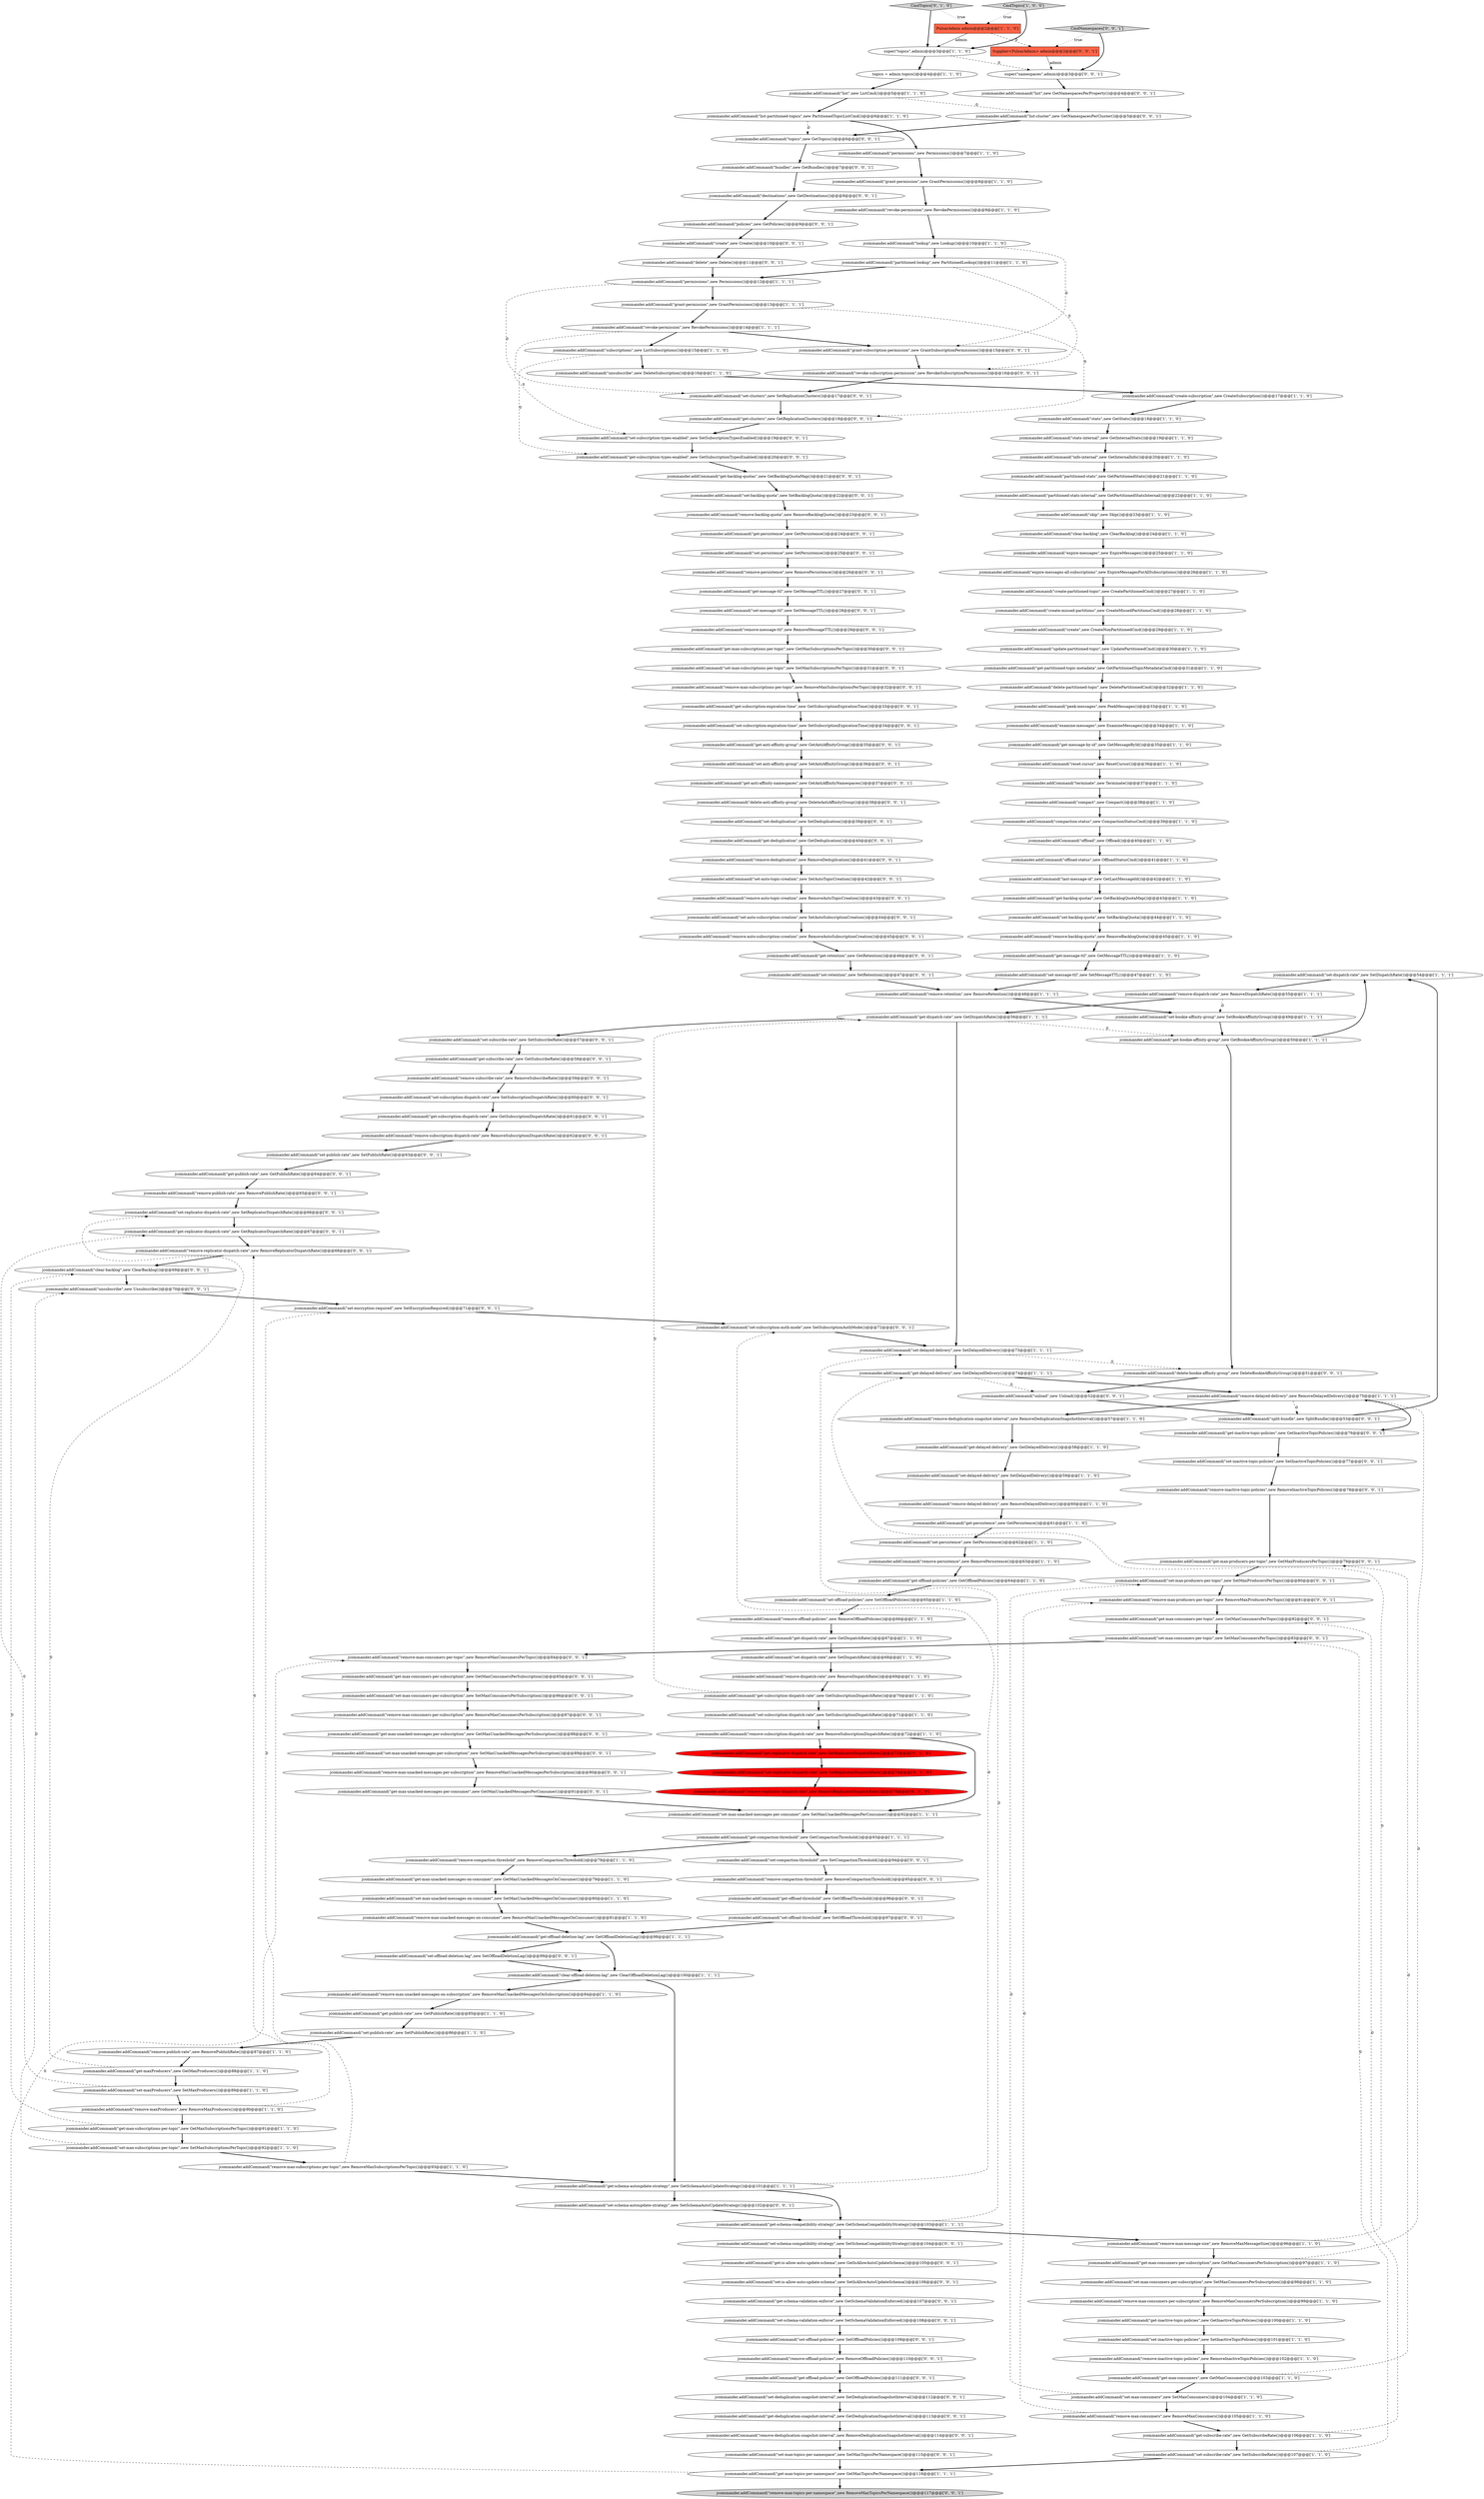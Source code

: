 digraph {
85 [style = filled, label = "jcommander.addCommand(\"set-dispatch-rate\",new SetDispatchRate())@@@54@@@['1', '1', '1']", fillcolor = white, shape = ellipse image = "AAA0AAABBB1BBB"];
38 [style = filled, label = "jcommander.addCommand(\"get-max-topics-per-namespace\",new GetMaxTopicsPerNamespace())@@@116@@@['1', '1', '1']", fillcolor = white, shape = ellipse image = "AAA0AAABBB1BBB"];
73 [style = filled, label = "jcommander.addCommand(\"set-max-unacked-messages-per-consumer\",new SetMaxUnackedMessagesPerConsumer())@@@92@@@['1', '1', '1']", fillcolor = white, shape = ellipse image = "AAA0AAABBB1BBB"];
120 [style = filled, label = "jcommander.addCommand(\"remove-max-producers-per-topic\",new RemoveMaxProducersPerTopic())@@@81@@@['0', '0', '1']", fillcolor = white, shape = ellipse image = "AAA0AAABBB3BBB"];
81 [style = filled, label = "jcommander.addCommand(\"expire-messages\",new ExpireMessages())@@@25@@@['1', '1', '0']", fillcolor = white, shape = ellipse image = "AAA0AAABBB1BBB"];
123 [style = filled, label = "jcommander.addCommand(\"remove-compaction-threshold\",new RemoveCompactionThreshold())@@@95@@@['0', '0', '1']", fillcolor = white, shape = ellipse image = "AAA0AAABBB3BBB"];
104 [style = filled, label = "jcommander.addCommand(\"remove-backlog-quota\",new RemoveBacklogQuota())@@@45@@@['1', '1', '0']", fillcolor = white, shape = ellipse image = "AAA0AAABBB1BBB"];
166 [style = filled, label = "jcommander.addCommand(\"remove-max-consumers-per-subscription\",new RemoveMaxConsumersPerSubscription())@@@87@@@['0', '0', '1']", fillcolor = white, shape = ellipse image = "AAA0AAABBB3BBB"];
75 [style = filled, label = "jcommander.addCommand(\"stats\",new GetStats())@@@18@@@['1', '1', '0']", fillcolor = white, shape = ellipse image = "AAA0AAABBB1BBB"];
149 [style = filled, label = "jcommander.addCommand(\"set-max-consumers-per-topic\",new SetMaxConsumersPerTopic())@@@83@@@['0', '0', '1']", fillcolor = white, shape = ellipse image = "AAA0AAABBB3BBB"];
195 [style = filled, label = "jcommander.addCommand(\"get-max-consumers-per-subscription\",new GetMaxConsumersPerSubscription())@@@85@@@['0', '0', '1']", fillcolor = white, shape = ellipse image = "AAA0AAABBB3BBB"];
41 [style = filled, label = "jcommander.addCommand(\"get-bookie-affinity-group\",new GetBookieAffinityGroup())@@@50@@@['1', '1', '1']", fillcolor = white, shape = ellipse image = "AAA0AAABBB1BBB"];
39 [style = filled, label = "jcommander.addCommand(\"partitioned-lookup\",new PartitionedLookup())@@@11@@@['1', '1', '0']", fillcolor = white, shape = ellipse image = "AAA0AAABBB1BBB"];
199 [style = filled, label = "jcommander.addCommand(\"split-bundle\",new SplitBundle())@@@53@@@['0', '0', '1']", fillcolor = white, shape = ellipse image = "AAA0AAABBB3BBB"];
192 [style = filled, label = "jcommander.addCommand(\"set-is-allow-auto-update-schema\",new SetIsAllowAutoUpdateSchema())@@@106@@@['0', '0', '1']", fillcolor = white, shape = ellipse image = "AAA0AAABBB3BBB"];
76 [style = filled, label = "jcommander.addCommand(\"clear-backlog\",new ClearBacklog())@@@24@@@['1', '1', '0']", fillcolor = white, shape = ellipse image = "AAA0AAABBB1BBB"];
113 [style = filled, label = "jcommander.addCommand(\"list\",new GetNamespacesPerProperty())@@@4@@@['0', '0', '1']", fillcolor = white, shape = ellipse image = "AAA0AAABBB3BBB"];
56 [style = filled, label = "jcommander.addCommand(\"remove-max-unacked-messages-on-subscription\",new RemoveMaxUnackedMessagesOnSubscription())@@@84@@@['1', '1', '0']", fillcolor = white, shape = ellipse image = "AAA0AAABBB1BBB"];
37 [style = filled, label = "jcommander.addCommand(\"set-offload-policies\",new SetOffloadPolicies())@@@65@@@['1', '1', '0']", fillcolor = white, shape = ellipse image = "AAA0AAABBB1BBB"];
141 [style = filled, label = "jcommander.addCommand(\"set-schema-compatibility-strategy\",new SetSchemaCompatibilityStrategy())@@@104@@@['0', '0', '1']", fillcolor = white, shape = ellipse image = "AAA0AAABBB3BBB"];
188 [style = filled, label = "jcommander.addCommand(\"unload\",new Unload())@@@52@@@['0', '0', '1']", fillcolor = white, shape = ellipse image = "AAA0AAABBB3BBB"];
148 [style = filled, label = "jcommander.addCommand(\"delete\",new Delete())@@@11@@@['0', '0', '1']", fillcolor = white, shape = ellipse image = "AAA0AAABBB3BBB"];
133 [style = filled, label = "jcommander.addCommand(\"list-cluster\",new GetNamespacesPerCluster())@@@5@@@['0', '0', '1']", fillcolor = white, shape = ellipse image = "AAA0AAABBB3BBB"];
147 [style = filled, label = "jcommander.addCommand(\"set-schema-validation-enforce\",new SetSchemaValidationEnforced())@@@108@@@['0', '0', '1']", fillcolor = white, shape = ellipse image = "AAA0AAABBB3BBB"];
152 [style = filled, label = "jcommander.addCommand(\"get-anti-affinity-group\",new GetAntiAffinityGroup())@@@35@@@['0', '0', '1']", fillcolor = white, shape = ellipse image = "AAA0AAABBB3BBB"];
203 [style = filled, label = "jcommander.addCommand(\"get-max-unacked-messages-per-consumer\",new GetMaxUnackedMessagesPerConsumer())@@@91@@@['0', '0', '1']", fillcolor = white, shape = ellipse image = "AAA0AAABBB3BBB"];
6 [style = filled, label = "jcommander.addCommand(\"remove-max-unacked-messages-on-consumer\",new RemoveMaxUnackedMessagesOnConsumer())@@@81@@@['1', '1', '0']", fillcolor = white, shape = ellipse image = "AAA0AAABBB1BBB"];
151 [style = filled, label = "jcommander.addCommand(\"get-inactive-topic-policies\",new GetInactiveTopicPolicies())@@@76@@@['0', '0', '1']", fillcolor = white, shape = ellipse image = "AAA0AAABBB3BBB"];
58 [style = filled, label = "jcommander.addCommand(\"get-dispatch-rate\",new GetDispatchRate())@@@56@@@['1', '1', '1']", fillcolor = white, shape = ellipse image = "AAA0AAABBB1BBB"];
96 [style = filled, label = "jcommander.addCommand(\"get-publish-rate\",new GetPublishRate())@@@85@@@['1', '1', '0']", fillcolor = white, shape = ellipse image = "AAA0AAABBB1BBB"];
61 [style = filled, label = "jcommander.addCommand(\"get-max-unacked-messages-on-consumer\",new GetMaxUnackedMessagesOnConsumer())@@@79@@@['1', '1', '0']", fillcolor = white, shape = ellipse image = "AAA0AAABBB1BBB"];
62 [style = filled, label = "jcommander.addCommand(\"stats-internal\",new GetInternalStats())@@@19@@@['1', '1', '0']", fillcolor = white, shape = ellipse image = "AAA0AAABBB1BBB"];
121 [style = filled, label = "jcommander.addCommand(\"remove-message-ttl\",new RemoveMessageTTL())@@@29@@@['0', '0', '1']", fillcolor = white, shape = ellipse image = "AAA0AAABBB3BBB"];
132 [style = filled, label = "jcommander.addCommand(\"set-auto-topic-creation\",new SetAutoTopicCreation())@@@42@@@['0', '0', '1']", fillcolor = white, shape = ellipse image = "AAA0AAABBB3BBB"];
169 [style = filled, label = "jcommander.addCommand(\"delete-bookie-affinity-group\",new DeleteBookieAffinityGroup())@@@51@@@['0', '0', '1']", fillcolor = white, shape = ellipse image = "AAA0AAABBB3BBB"];
90 [style = filled, label = "jcommander.addCommand(\"lookup\",new Lookup())@@@10@@@['1', '1', '0']", fillcolor = white, shape = ellipse image = "AAA0AAABBB1BBB"];
186 [style = filled, label = "jcommander.addCommand(\"remove-inactive-topic-policies\",new RemoveInactiveTopicPolicies())@@@78@@@['0', '0', '1']", fillcolor = white, shape = ellipse image = "AAA0AAABBB3BBB"];
87 [style = filled, label = "jcommander.addCommand(\"remove-maxProducers\",new RemoveMaxProducers())@@@90@@@['1', '1', '0']", fillcolor = white, shape = ellipse image = "AAA0AAABBB1BBB"];
72 [style = filled, label = "jcommander.addCommand(\"unsubscribe\",new DeleteSubscription())@@@16@@@['1', '1', '0']", fillcolor = white, shape = ellipse image = "AAA0AAABBB1BBB"];
3 [style = filled, label = "jcommander.addCommand(\"get-backlog-quotas\",new GetBacklogQuotaMap())@@@43@@@['1', '1', '0']", fillcolor = white, shape = ellipse image = "AAA0AAABBB1BBB"];
57 [style = filled, label = "jcommander.addCommand(\"get-max-consumers\",new GetMaxConsumers())@@@103@@@['1', '1', '0']", fillcolor = white, shape = ellipse image = "AAA0AAABBB1BBB"];
129 [style = filled, label = "jcommander.addCommand(\"set-replicator-dispatch-rate\",new SetReplicatorDispatchRate())@@@66@@@['0', '0', '1']", fillcolor = white, shape = ellipse image = "AAA0AAABBB3BBB"];
2 [style = filled, label = "jcommander.addCommand(\"clear-offload-deletion-lag\",new ClearOffloadDeletionLag())@@@100@@@['1', '1', '1']", fillcolor = white, shape = ellipse image = "AAA0AAABBB1BBB"];
82 [style = filled, label = "jcommander.addCommand(\"permissions\",new Permissions())@@@12@@@['1', '1', '1']", fillcolor = white, shape = ellipse image = "AAA0AAABBB1BBB"];
167 [style = filled, label = "jcommander.addCommand(\"remove-offload-policies\",new RemoveOffloadPolicies())@@@110@@@['0', '0', '1']", fillcolor = white, shape = ellipse image = "AAA0AAABBB3BBB"];
206 [style = filled, label = "CmdNamespaces['0', '0', '1']", fillcolor = lightgray, shape = diamond image = "AAA0AAABBB3BBB"];
10 [style = filled, label = "jcommander.addCommand(\"get-dispatch-rate\",new GetDispatchRate())@@@67@@@['1', '1', '0']", fillcolor = white, shape = ellipse image = "AAA0AAABBB1BBB"];
54 [style = filled, label = "jcommander.addCommand(\"remove-max-message-size\",new RemoveMaxMessageSize())@@@96@@@['1', '1', '0']", fillcolor = white, shape = ellipse image = "AAA0AAABBB1BBB"];
40 [style = filled, label = "jcommander.addCommand(\"delete-partitioned-topic\",new DeletePartitionedCmd())@@@32@@@['1', '1', '0']", fillcolor = white, shape = ellipse image = "AAA0AAABBB1BBB"];
60 [style = filled, label = "jcommander.addCommand(\"get-delayed-delivery\",new GetDelayedDelivery())@@@74@@@['1', '1', '1']", fillcolor = white, shape = ellipse image = "AAA0AAABBB1BBB"];
175 [style = filled, label = "jcommander.addCommand(\"remove-max-subscriptions-per-topic\",new RemoveMaxSubscriptionsPerTopic())@@@32@@@['0', '0', '1']", fillcolor = white, shape = ellipse image = "AAA0AAABBB3BBB"];
114 [style = filled, label = "jcommander.addCommand(\"remove-max-topics-per-namespace\",new RemoveMaxTopicsPerNamespace())@@@117@@@['0', '0', '1']", fillcolor = lightgray, shape = ellipse image = "AAA0AAABBB3BBB"];
103 [style = filled, label = "jcommander.addCommand(\"remove-max-subscriptions-per-topic\",new RemoveMaxSubscriptionsPerTopic())@@@93@@@['1', '1', '0']", fillcolor = white, shape = ellipse image = "AAA0AAABBB1BBB"];
155 [style = filled, label = "jcommander.addCommand(\"set-offload-policies\",new SetOffloadPolicies())@@@109@@@['0', '0', '1']", fillcolor = white, shape = ellipse image = "AAA0AAABBB3BBB"];
158 [style = filled, label = "jcommander.addCommand(\"set-deduplication-snapshot-interval\",new SetDeduplicationSnapshotInterval())@@@112@@@['0', '0', '1']", fillcolor = white, shape = ellipse image = "AAA0AAABBB3BBB"];
178 [style = filled, label = "jcommander.addCommand(\"set-max-unacked-messages-per-subscription\",new SetMaxUnackedMessagesPerSubscription())@@@89@@@['0', '0', '1']", fillcolor = white, shape = ellipse image = "AAA0AAABBB3BBB"];
205 [style = filled, label = "jcommander.addCommand(\"remove-max-unacked-messages-per-subscription\",new RemoveMaxUnackedMessagesPerSubscription())@@@90@@@['0', '0', '1']", fillcolor = white, shape = ellipse image = "AAA0AAABBB3BBB"];
201 [style = filled, label = "jcommander.addCommand(\"set-subscription-dispatch-rate\",new SetSubscriptionDispatchRate())@@@60@@@['0', '0', '1']", fillcolor = white, shape = ellipse image = "AAA0AAABBB3BBB"];
69 [style = filled, label = "jcommander.addCommand(\"set-bookie-affinity-group\",new SetBookieAffinityGroup())@@@49@@@['1', '1', '1']", fillcolor = white, shape = ellipse image = "AAA0AAABBB1BBB"];
131 [style = filled, label = "jcommander.addCommand(\"set-subscription-auth-mode\",new SetSubscriptionAuthMode())@@@72@@@['0', '0', '1']", fillcolor = white, shape = ellipse image = "AAA0AAABBB3BBB"];
183 [style = filled, label = "jcommander.addCommand(\"get-deduplication\",new GetDeduplication())@@@40@@@['0', '0', '1']", fillcolor = white, shape = ellipse image = "AAA0AAABBB3BBB"];
170 [style = filled, label = "jcommander.addCommand(\"remove-subscription-dispatch-rate\",new RemoveSubscriptionDispatchRate())@@@62@@@['0', '0', '1']", fillcolor = white, shape = ellipse image = "AAA0AAABBB3BBB"];
5 [style = filled, label = "jcommander.addCommand(\"permissions\",new Permissions())@@@7@@@['1', '1', '0']", fillcolor = white, shape = ellipse image = "AAA0AAABBB1BBB"];
35 [style = filled, label = "jcommander.addCommand(\"get-message-ttl\",new GetMessageTTL())@@@46@@@['1', '1', '0']", fillcolor = white, shape = ellipse image = "AAA0AAABBB1BBB"];
135 [style = filled, label = "jcommander.addCommand(\"remove-persistence\",new RemovePersistence())@@@26@@@['0', '0', '1']", fillcolor = white, shape = ellipse image = "AAA0AAABBB3BBB"];
27 [style = filled, label = "jcommander.addCommand(\"remove-dispatch-rate\",new RemoveDispatchRate())@@@69@@@['1', '1', '0']", fillcolor = white, shape = ellipse image = "AAA0AAABBB1BBB"];
99 [style = filled, label = "topics = admin.topics()@@@4@@@['1', '1', '0']", fillcolor = white, shape = ellipse image = "AAA0AAABBB1BBB"];
13 [style = filled, label = "jcommander.addCommand(\"examine-messages\",new ExamineMessages())@@@34@@@['1', '1', '0']", fillcolor = white, shape = ellipse image = "AAA0AAABBB1BBB"];
66 [style = filled, label = "jcommander.addCommand(\"get-maxProducers\",new GetMaxProducers())@@@88@@@['1', '1', '0']", fillcolor = white, shape = ellipse image = "AAA0AAABBB1BBB"];
163 [style = filled, label = "jcommander.addCommand(\"set-auto-subscription-creation\",new SetAutoSubscriptionCreation())@@@44@@@['0', '0', '1']", fillcolor = white, shape = ellipse image = "AAA0AAABBB3BBB"];
117 [style = filled, label = "jcommander.addCommand(\"set-message-ttl\",new SetMessageTTL())@@@28@@@['0', '0', '1']", fillcolor = white, shape = ellipse image = "AAA0AAABBB3BBB"];
65 [style = filled, label = "jcommander.addCommand(\"remove-persistence\",new RemovePersistence())@@@63@@@['1', '1', '0']", fillcolor = white, shape = ellipse image = "AAA0AAABBB1BBB"];
139 [style = filled, label = "jcommander.addCommand(\"create\",new Create())@@@10@@@['0', '0', '1']", fillcolor = white, shape = ellipse image = "AAA0AAABBB3BBB"];
64 [style = filled, label = "jcommander.addCommand(\"peek-messages\",new PeekMessages())@@@33@@@['1', '1', '0']", fillcolor = white, shape = ellipse image = "AAA0AAABBB1BBB"];
162 [style = filled, label = "super(\"namespaces\",admin)@@@3@@@['0', '0', '1']", fillcolor = white, shape = ellipse image = "AAA0AAABBB3BBB"];
157 [style = filled, label = "jcommander.addCommand(\"set-max-producers-per-topic\",new SetMaxProducersPerTopic())@@@80@@@['0', '0', '1']", fillcolor = white, shape = ellipse image = "AAA0AAABBB3BBB"];
185 [style = filled, label = "jcommander.addCommand(\"get-subscribe-rate\",new GetSubscribeRate())@@@58@@@['0', '0', '1']", fillcolor = white, shape = ellipse image = "AAA0AAABBB3BBB"];
79 [style = filled, label = "jcommander.addCommand(\"get-schema-compatibility-strategy\",new GetSchemaCompatibilityStrategy())@@@103@@@['1', '1', '1']", fillcolor = white, shape = ellipse image = "AAA0AAABBB1BBB"];
59 [style = filled, label = "jcommander.addCommand(\"skip\",new Skip())@@@23@@@['1', '1', '0']", fillcolor = white, shape = ellipse image = "AAA0AAABBB1BBB"];
20 [style = filled, label = "jcommander.addCommand(\"list\",new ListCmd())@@@5@@@['1', '1', '0']", fillcolor = white, shape = ellipse image = "AAA0AAABBB1BBB"];
174 [style = filled, label = "Supplier<PulsarAdmin> admin@@@2@@@['0', '0', '1']", fillcolor = tomato, shape = box image = "AAA0AAABBB3BBB"];
126 [style = filled, label = "jcommander.addCommand(\"clear-backlog\",new ClearBacklog())@@@69@@@['0', '0', '1']", fillcolor = white, shape = ellipse image = "AAA0AAABBB3BBB"];
63 [style = filled, label = "jcommander.addCommand(\"compact\",new Compact())@@@38@@@['1', '1', '0']", fillcolor = white, shape = ellipse image = "AAA0AAABBB1BBB"];
15 [style = filled, label = "jcommander.addCommand(\"reset-cursor\",new ResetCursor())@@@36@@@['1', '1', '0']", fillcolor = white, shape = ellipse image = "AAA0AAABBB1BBB"];
95 [style = filled, label = "jcommander.addCommand(\"remove-max-consumers\",new RemoveMaxConsumers())@@@105@@@['1', '1', '0']", fillcolor = white, shape = ellipse image = "AAA0AAABBB1BBB"];
22 [style = filled, label = "jcommander.addCommand(\"remove-inactive-topic-policies\",new RemoveInactiveTopicPolicies())@@@102@@@['1', '1', '0']", fillcolor = white, shape = ellipse image = "AAA0AAABBB1BBB"];
28 [style = filled, label = "jcommander.addCommand(\"set-delayed-delivery\",new SetDelayedDelivery())@@@59@@@['1', '1', '0']", fillcolor = white, shape = ellipse image = "AAA0AAABBB1BBB"];
46 [style = filled, label = "jcommander.addCommand(\"grant-permission\",new GrantPermissions())@@@13@@@['1', '1', '1']", fillcolor = white, shape = ellipse image = "AAA0AAABBB1BBB"];
105 [style = filled, label = "jcommander.addCommand(\"set-replicator-dispatch-rate\",new SetReplicatorDispatchRate())@@@74@@@['0', '1', '0']", fillcolor = red, shape = ellipse image = "AAA1AAABBB2BBB"];
116 [style = filled, label = "jcommander.addCommand(\"set-max-topics-per-namespace\",new SetMaxTopicsPerNamespace())@@@115@@@['0', '0', '1']", fillcolor = white, shape = ellipse image = "AAA0AAABBB3BBB"];
26 [style = filled, label = "jcommander.addCommand(\"set-max-consumers-per-subscription\",new SetMaxConsumersPerSubscription())@@@98@@@['1', '1', '0']", fillcolor = white, shape = ellipse image = "AAA0AAABBB1BBB"];
172 [style = filled, label = "jcommander.addCommand(\"get-subscription-types-enabled\",new GetSubscriptionTypesEnabled())@@@20@@@['0', '0', '1']", fillcolor = white, shape = ellipse image = "AAA0AAABBB3BBB"];
153 [style = filled, label = "jcommander.addCommand(\"get-max-unacked-messages-per-subscription\",new GetMaxUnackedMessagesPerSubscription())@@@88@@@['0', '0', '1']", fillcolor = white, shape = ellipse image = "AAA0AAABBB3BBB"];
176 [style = filled, label = "jcommander.addCommand(\"set-compaction-threshold\",new SetCompactionThreshold())@@@94@@@['0', '0', '1']", fillcolor = white, shape = ellipse image = "AAA0AAABBB3BBB"];
67 [style = filled, label = "jcommander.addCommand(\"get-schema-autoupdate-strategy\",new GetSchemaAutoUpdateStrategy())@@@101@@@['1', '1', '1']", fillcolor = white, shape = ellipse image = "AAA0AAABBB1BBB"];
43 [style = filled, label = "jcommander.addCommand(\"get-max-consumers-per-subscription\",new GetMaxConsumersPerSubscription())@@@97@@@['1', '1', '0']", fillcolor = white, shape = ellipse image = "AAA0AAABBB1BBB"];
164 [style = filled, label = "jcommander.addCommand(\"unsubscribe\",new Unsubscribe())@@@70@@@['0', '0', '1']", fillcolor = white, shape = ellipse image = "AAA0AAABBB3BBB"];
32 [style = filled, label = "jcommander.addCommand(\"get-partitioned-topic-metadata\",new GetPartitionedTopicMetadataCmd())@@@31@@@['1', '1', '0']", fillcolor = white, shape = ellipse image = "AAA0AAABBB1BBB"];
194 [style = filled, label = "jcommander.addCommand(\"get-persistence\",new GetPersistence())@@@24@@@['0', '0', '1']", fillcolor = white, shape = ellipse image = "AAA0AAABBB3BBB"];
154 [style = filled, label = "jcommander.addCommand(\"set-retention\",new SetRetention())@@@47@@@['0', '0', '1']", fillcolor = white, shape = ellipse image = "AAA0AAABBB3BBB"];
146 [style = filled, label = "jcommander.addCommand(\"get-backlog-quotas\",new GetBacklogQuotaMap())@@@21@@@['0', '0', '1']", fillcolor = white, shape = ellipse image = "AAA0AAABBB3BBB"];
80 [style = filled, label = "jcommander.addCommand(\"get-inactive-topic-policies\",new GetInactiveTopicPolicies())@@@100@@@['1', '1', '0']", fillcolor = white, shape = ellipse image = "AAA0AAABBB1BBB"];
112 [style = filled, label = "jcommander.addCommand(\"revoke-subscription-permission\",new RevokeSubscriptionPermissions())@@@16@@@['0', '0', '1']", fillcolor = white, shape = ellipse image = "AAA0AAABBB3BBB"];
171 [style = filled, label = "jcommander.addCommand(\"destinations\",new GetDestinations())@@@8@@@['0', '0', '1']", fillcolor = white, shape = ellipse image = "AAA0AAABBB3BBB"];
200 [style = filled, label = "jcommander.addCommand(\"get-message-ttl\",new GetMessageTTL())@@@27@@@['0', '0', '1']", fillcolor = white, shape = ellipse image = "AAA0AAABBB3BBB"];
125 [style = filled, label = "jcommander.addCommand(\"remove-max-consumers-per-topic\",new RemoveMaxConsumersPerTopic())@@@84@@@['0', '0', '1']", fillcolor = white, shape = ellipse image = "AAA0AAABBB3BBB"];
197 [style = filled, label = "jcommander.addCommand(\"remove-replicator-dispatch-rate\",new RemoveReplicatorDispatchRate())@@@68@@@['0', '0', '1']", fillcolor = white, shape = ellipse image = "AAA0AAABBB3BBB"];
92 [style = filled, label = "jcommander.addCommand(\"remove-delayed-delivery\",new RemoveDelayedDelivery())@@@60@@@['1', '1', '0']", fillcolor = white, shape = ellipse image = "AAA0AAABBB1BBB"];
50 [style = filled, label = "jcommander.addCommand(\"info-internal\",new GetInternalInfo())@@@20@@@['1', '1', '0']", fillcolor = white, shape = ellipse image = "AAA0AAABBB1BBB"];
127 [style = filled, label = "jcommander.addCommand(\"get-offload-policies\",new GetOffloadPolicies())@@@111@@@['0', '0', '1']", fillcolor = white, shape = ellipse image = "AAA0AAABBB3BBB"];
91 [style = filled, label = "jcommander.addCommand(\"update-partitioned-topic\",new UpdatePartitionedCmd())@@@30@@@['1', '1', '0']", fillcolor = white, shape = ellipse image = "AAA0AAABBB1BBB"];
143 [style = filled, label = "jcommander.addCommand(\"set-max-subscriptions-per-topic\",new SetMaxSubscriptionsPerTopic())@@@31@@@['0', '0', '1']", fillcolor = white, shape = ellipse image = "AAA0AAABBB3BBB"];
198 [style = filled, label = "jcommander.addCommand(\"set-offload-deletion-lag\",new SetOffloadDeletionLag())@@@99@@@['0', '0', '1']", fillcolor = white, shape = ellipse image = "AAA0AAABBB3BBB"];
150 [style = filled, label = "jcommander.addCommand(\"bundles\",new GetBundles())@@@7@@@['0', '0', '1']", fillcolor = white, shape = ellipse image = "AAA0AAABBB3BBB"];
119 [style = filled, label = "jcommander.addCommand(\"set-subscription-expiration-time\",new SetSubscriptionExpirationTime())@@@34@@@['0', '0', '1']", fillcolor = white, shape = ellipse image = "AAA0AAABBB3BBB"];
94 [style = filled, label = "jcommander.addCommand(\"create-partitioned-topic\",new CreatePartitionedCmd())@@@27@@@['1', '1', '0']", fillcolor = white, shape = ellipse image = "AAA0AAABBB1BBB"];
33 [style = filled, label = "jcommander.addCommand(\"set-message-ttl\",new SetMessageTTL())@@@47@@@['1', '1', '0']", fillcolor = white, shape = ellipse image = "AAA0AAABBB1BBB"];
45 [style = filled, label = "jcommander.addCommand(\"set-persistence\",new SetPersistence())@@@62@@@['1', '1', '0']", fillcolor = white, shape = ellipse image = "AAA0AAABBB1BBB"];
31 [style = filled, label = "jcommander.addCommand(\"create-subscription\",new CreateSubscription())@@@17@@@['1', '1', '0']", fillcolor = white, shape = ellipse image = "AAA0AAABBB1BBB"];
109 [style = filled, label = "jcommander.addCommand(\"set-subscribe-rate\",new SetSubscribeRate())@@@57@@@['0', '0', '1']", fillcolor = white, shape = ellipse image = "AAA0AAABBB3BBB"];
97 [style = filled, label = "jcommander.addCommand(\"set-max-subscriptions-per-topic\",new SetMaxSubscriptionsPerTopic())@@@92@@@['1', '1', '0']", fillcolor = white, shape = ellipse image = "AAA0AAABBB1BBB"];
193 [style = filled, label = "jcommander.addCommand(\"get-offload-threshold\",new GetOffloadThreshold())@@@96@@@['0', '0', '1']", fillcolor = white, shape = ellipse image = "AAA0AAABBB3BBB"];
180 [style = filled, label = "jcommander.addCommand(\"topics\",new GetTopics())@@@6@@@['0', '0', '1']", fillcolor = white, shape = ellipse image = "AAA0AAABBB3BBB"];
137 [style = filled, label = "jcommander.addCommand(\"remove-auto-subscription-creation\",new RemoveAutoSubscriptionCreation())@@@45@@@['0', '0', '1']", fillcolor = white, shape = ellipse image = "AAA0AAABBB3BBB"];
55 [style = filled, label = "jcommander.addCommand(\"set-backlog-quota\",new SetBacklogQuota())@@@44@@@['1', '1', '0']", fillcolor = white, shape = ellipse image = "AAA0AAABBB1BBB"];
89 [style = filled, label = "jcommander.addCommand(\"set-max-consumers\",new SetMaxConsumers())@@@104@@@['1', '1', '0']", fillcolor = white, shape = ellipse image = "AAA0AAABBB1BBB"];
136 [style = filled, label = "jcommander.addCommand(\"get-anti-affinity-namespaces\",new GetAntiAffinityNamespaces())@@@37@@@['0', '0', '1']", fillcolor = white, shape = ellipse image = "AAA0AAABBB3BBB"];
184 [style = filled, label = "jcommander.addCommand(\"get-is-allow-auto-update-schema\",new GetIsAllowAutoUpdateSchema())@@@105@@@['0', '0', '1']", fillcolor = white, shape = ellipse image = "AAA0AAABBB3BBB"];
173 [style = filled, label = "jcommander.addCommand(\"set-encryption-required\",new SetEncryptionRequired())@@@71@@@['0', '0', '1']", fillcolor = white, shape = ellipse image = "AAA0AAABBB3BBB"];
110 [style = filled, label = "jcommander.addCommand(\"remove-subscribe-rate\",new RemoveSubscribeRate())@@@59@@@['0', '0', '1']", fillcolor = white, shape = ellipse image = "AAA0AAABBB3BBB"];
156 [style = filled, label = "jcommander.addCommand(\"get-schema-validation-enforce\",new GetSchemaValidationEnforced())@@@107@@@['0', '0', '1']", fillcolor = white, shape = ellipse image = "AAA0AAABBB3BBB"];
179 [style = filled, label = "jcommander.addCommand(\"get-subscription-dispatch-rate\",new GetSubscriptionDispatchRate())@@@61@@@['0', '0', '1']", fillcolor = white, shape = ellipse image = "AAA0AAABBB3BBB"];
160 [style = filled, label = "jcommander.addCommand(\"get-publish-rate\",new GetPublishRate())@@@64@@@['0', '0', '1']", fillcolor = white, shape = ellipse image = "AAA0AAABBB3BBB"];
181 [style = filled, label = "jcommander.addCommand(\"set-clusters\",new SetReplicationClusters())@@@17@@@['0', '0', '1']", fillcolor = white, shape = ellipse image = "AAA0AAABBB3BBB"];
68 [style = filled, label = "jcommander.addCommand(\"remove-retention\",new RemoveRetention())@@@48@@@['1', '1', '1']", fillcolor = white, shape = ellipse image = "AAA0AAABBB1BBB"];
24 [style = filled, label = "CmdTopics['1', '0', '0']", fillcolor = lightgray, shape = diamond image = "AAA0AAABBB1BBB"];
77 [style = filled, label = "jcommander.addCommand(\"remove-subscription-dispatch-rate\",new RemoveSubscriptionDispatchRate())@@@72@@@['1', '1', '0']", fillcolor = white, shape = ellipse image = "AAA0AAABBB1BBB"];
101 [style = filled, label = "jcommander.addCommand(\"set-subscription-dispatch-rate\",new SetSubscriptionDispatchRate())@@@71@@@['1', '1', '0']", fillcolor = white, shape = ellipse image = "AAA0AAABBB1BBB"];
21 [style = filled, label = "jcommander.addCommand(\"set-maxProducers\",new SetMaxProducers())@@@89@@@['1', '1', '0']", fillcolor = white, shape = ellipse image = "AAA0AAABBB1BBB"];
36 [style = filled, label = "jcommander.addCommand(\"set-inactive-topic-policies\",new SetInactiveTopicPolicies())@@@101@@@['1', '1', '0']", fillcolor = white, shape = ellipse image = "AAA0AAABBB1BBB"];
102 [style = filled, label = "jcommander.addCommand(\"create-missed-partitions\",new CreateMissedPartitionsCmd())@@@28@@@['1', '1', '0']", fillcolor = white, shape = ellipse image = "AAA0AAABBB1BBB"];
78 [style = filled, label = "jcommander.addCommand(\"subscriptions\",new ListSubscriptions())@@@15@@@['1', '1', '0']", fillcolor = white, shape = ellipse image = "AAA0AAABBB1BBB"];
74 [style = filled, label = "jcommander.addCommand(\"remove-delayed-delivery\",new RemoveDelayedDelivery())@@@75@@@['1', '1', '1']", fillcolor = white, shape = ellipse image = "AAA0AAABBB1BBB"];
161 [style = filled, label = "jcommander.addCommand(\"get-replicator-dispatch-rate\",new GetReplicatorDispatchRate())@@@67@@@['0', '0', '1']", fillcolor = white, shape = ellipse image = "AAA0AAABBB3BBB"];
134 [style = filled, label = "jcommander.addCommand(\"get-subscription-expiration-time\",new GetSubscriptionExpirationTime())@@@33@@@['0', '0', '1']", fillcolor = white, shape = ellipse image = "AAA0AAABBB3BBB"];
84 [style = filled, label = "jcommander.addCommand(\"set-subscribe-rate\",new SetSubscribeRate())@@@107@@@['1', '1', '0']", fillcolor = white, shape = ellipse image = "AAA0AAABBB1BBB"];
14 [style = filled, label = "jcommander.addCommand(\"expire-messages-all-subscriptions\",new ExpireMessagesForAllSubscriptions())@@@26@@@['1', '1', '0']", fillcolor = white, shape = ellipse image = "AAA0AAABBB1BBB"];
52 [style = filled, label = "jcommander.addCommand(\"get-compaction-threshold\",new GetCompactionThreshold())@@@93@@@['1', '1', '1']", fillcolor = white, shape = ellipse image = "AAA0AAABBB1BBB"];
4 [style = filled, label = "jcommander.addCommand(\"set-publish-rate\",new SetPublishRate())@@@86@@@['1', '1', '0']", fillcolor = white, shape = ellipse image = "AAA0AAABBB1BBB"];
107 [style = filled, label = "jcommander.addCommand(\"remove-replicator-dispatch-rate\",new RemoveReplicatorDispatchRate())@@@75@@@['0', '1', '0']", fillcolor = red, shape = ellipse image = "AAA1AAABBB2BBB"];
108 [style = filled, label = "jcommander.addCommand(\"get-replicator-dispatch-rate\",new GetReplicatorDispatchRate())@@@73@@@['0', '1', '0']", fillcolor = red, shape = ellipse image = "AAA1AAABBB2BBB"];
140 [style = filled, label = "jcommander.addCommand(\"set-max-consumers-per-subscription\",new SetMaxConsumersPerSubscription())@@@86@@@['0', '0', '1']", fillcolor = white, shape = ellipse image = "AAA0AAABBB3BBB"];
111 [style = filled, label = "jcommander.addCommand(\"get-max-subscriptions-per-topic\",new GetMaxSubscriptionsPerTopic())@@@30@@@['0', '0', '1']", fillcolor = white, shape = ellipse image = "AAA0AAABBB3BBB"];
49 [style = filled, label = "jcommander.addCommand(\"get-persistence\",new GetPersistence())@@@61@@@['1', '1', '0']", fillcolor = white, shape = ellipse image = "AAA0AAABBB1BBB"];
8 [style = filled, label = "jcommander.addCommand(\"get-delayed-delivery\",new GetDelayedDelivery())@@@58@@@['1', '1', '0']", fillcolor = white, shape = ellipse image = "AAA0AAABBB1BBB"];
115 [style = filled, label = "jcommander.addCommand(\"remove-deduplication-snapshot-interval\",new RemoveDeduplicationSnapshotInterval())@@@114@@@['0', '0', '1']", fillcolor = white, shape = ellipse image = "AAA0AAABBB3BBB"];
53 [style = filled, label = "jcommander.addCommand(\"get-offload-deletion-lag\",new GetOffloadDeletionLag())@@@98@@@['1', '1', '1']", fillcolor = white, shape = ellipse image = "AAA0AAABBB1BBB"];
17 [style = filled, label = "jcommander.addCommand(\"grant-permission\",new GrantPermissions())@@@8@@@['1', '1', '0']", fillcolor = white, shape = ellipse image = "AAA0AAABBB1BBB"];
138 [style = filled, label = "jcommander.addCommand(\"get-retention\",new GetRetention())@@@46@@@['0', '0', '1']", fillcolor = white, shape = ellipse image = "AAA0AAABBB3BBB"];
48 [style = filled, label = "jcommander.addCommand(\"partitioned-stats\",new GetPartitionedStats())@@@21@@@['1', '1', '0']", fillcolor = white, shape = ellipse image = "AAA0AAABBB1BBB"];
1 [style = filled, label = "jcommander.addCommand(\"offload-status\",new OffloadStatusCmd())@@@41@@@['1', '1', '0']", fillcolor = white, shape = ellipse image = "AAA0AAABBB1BBB"];
159 [style = filled, label = "jcommander.addCommand(\"set-publish-rate\",new SetPublishRate())@@@63@@@['0', '0', '1']", fillcolor = white, shape = ellipse image = "AAA0AAABBB3BBB"];
23 [style = filled, label = "jcommander.addCommand(\"remove-offload-policies\",new RemoveOffloadPolicies())@@@66@@@['1', '1', '0']", fillcolor = white, shape = ellipse image = "AAA0AAABBB1BBB"];
42 [style = filled, label = "jcommander.addCommand(\"list-partitioned-topics\",new PartitionedTopicListCmd())@@@6@@@['1', '1', '0']", fillcolor = white, shape = ellipse image = "AAA0AAABBB1BBB"];
83 [style = filled, label = "jcommander.addCommand(\"revoke-permission\",new RevokePermissions())@@@14@@@['1', '1', '1']", fillcolor = white, shape = ellipse image = "AAA0AAABBB1BBB"];
44 [style = filled, label = "PulsarAdmin admin@@@2@@@['1', '1', '0']", fillcolor = tomato, shape = box image = "AAA0AAABBB1BBB"];
71 [style = filled, label = "jcommander.addCommand(\"terminate\",new Terminate())@@@37@@@['1', '1', '0']", fillcolor = white, shape = ellipse image = "AAA0AAABBB1BBB"];
128 [style = filled, label = "jcommander.addCommand(\"delete-anti-affinity-group\",new DeleteAntiAffinityGroup())@@@38@@@['0', '0', '1']", fillcolor = white, shape = ellipse image = "AAA0AAABBB3BBB"];
122 [style = filled, label = "jcommander.addCommand(\"set-backlog-quota\",new SetBacklogQuota())@@@22@@@['0', '0', '1']", fillcolor = white, shape = ellipse image = "AAA0AAABBB3BBB"];
51 [style = filled, label = "jcommander.addCommand(\"get-offload-policies\",new GetOffloadPolicies())@@@64@@@['1', '1', '0']", fillcolor = white, shape = ellipse image = "AAA0AAABBB1BBB"];
12 [style = filled, label = "jcommander.addCommand(\"remove-dispatch-rate\",new RemoveDispatchRate())@@@55@@@['1', '1', '1']", fillcolor = white, shape = ellipse image = "AAA0AAABBB1BBB"];
19 [style = filled, label = "jcommander.addCommand(\"create\",new CreateNonPartitionedCmd())@@@29@@@['1', '1', '0']", fillcolor = white, shape = ellipse image = "AAA0AAABBB1BBB"];
9 [style = filled, label = "jcommander.addCommand(\"get-subscription-dispatch-rate\",new GetSubscriptionDispatchRate())@@@70@@@['1', '1', '0']", fillcolor = white, shape = ellipse image = "AAA0AAABBB1BBB"];
29 [style = filled, label = "jcommander.addCommand(\"remove-deduplication-snapshot-interval\",new RemoveDeduplicationSnapshotInterval())@@@57@@@['1', '1', '0']", fillcolor = white, shape = ellipse image = "AAA0AAABBB1BBB"];
144 [style = filled, label = "jcommander.addCommand(\"set-anti-affinity-group\",new SetAntiAffinityGroup())@@@36@@@['0', '0', '1']", fillcolor = white, shape = ellipse image = "AAA0AAABBB3BBB"];
93 [style = filled, label = "jcommander.addCommand(\"set-dispatch-rate\",new SetDispatchRate())@@@68@@@['1', '1', '0']", fillcolor = white, shape = ellipse image = "AAA0AAABBB1BBB"];
142 [style = filled, label = "jcommander.addCommand(\"remove-backlog-quota\",new RemoveBacklogQuota())@@@23@@@['0', '0', '1']", fillcolor = white, shape = ellipse image = "AAA0AAABBB3BBB"];
168 [style = filled, label = "jcommander.addCommand(\"set-subscription-types-enabled\",new SetSubscriptionTypesEnabled())@@@19@@@['0', '0', '1']", fillcolor = white, shape = ellipse image = "AAA0AAABBB3BBB"];
70 [style = filled, label = "jcommander.addCommand(\"last-message-id\",new GetLastMessageId())@@@42@@@['1', '1', '0']", fillcolor = white, shape = ellipse image = "AAA0AAABBB1BBB"];
88 [style = filled, label = "jcommander.addCommand(\"get-max-subscriptions-per-topic\",new GetMaxSubscriptionsPerTopic())@@@91@@@['1', '1', '0']", fillcolor = white, shape = ellipse image = "AAA0AAABBB1BBB"];
118 [style = filled, label = "jcommander.addCommand(\"get-max-consumers-per-topic\",new GetMaxConsumersPerTopic())@@@82@@@['0', '0', '1']", fillcolor = white, shape = ellipse image = "AAA0AAABBB3BBB"];
204 [style = filled, label = "jcommander.addCommand(\"set-deduplication\",new SetDeduplication())@@@39@@@['0', '0', '1']", fillcolor = white, shape = ellipse image = "AAA0AAABBB3BBB"];
196 [style = filled, label = "jcommander.addCommand(\"set-schema-autoupdate-strategy\",new SetSchemaAutoUpdateStrategy())@@@102@@@['0', '0', '1']", fillcolor = white, shape = ellipse image = "AAA0AAABBB3BBB"];
98 [style = filled, label = "jcommander.addCommand(\"remove-max-consumers-per-subscription\",new RemoveMaxConsumersPerSubscription())@@@99@@@['1', '1', '0']", fillcolor = white, shape = ellipse image = "AAA0AAABBB1BBB"];
100 [style = filled, label = "jcommander.addCommand(\"set-delayed-delivery\",new SetDelayedDelivery())@@@73@@@['1', '1', '1']", fillcolor = white, shape = ellipse image = "AAA0AAABBB1BBB"];
190 [style = filled, label = "jcommander.addCommand(\"remove-deduplication\",new RemoveDeduplication())@@@41@@@['0', '0', '1']", fillcolor = white, shape = ellipse image = "AAA0AAABBB3BBB"];
0 [style = filled, label = "super(\"topics\",admin)@@@3@@@['1', '1', '0']", fillcolor = white, shape = ellipse image = "AAA0AAABBB1BBB"];
47 [style = filled, label = "jcommander.addCommand(\"compaction-status\",new CompactionStatusCmd())@@@39@@@['1', '1', '0']", fillcolor = white, shape = ellipse image = "AAA0AAABBB1BBB"];
30 [style = filled, label = "jcommander.addCommand(\"remove-compaction-threshold\",new RemoveCompactionThreshold())@@@78@@@['1', '1', '0']", fillcolor = white, shape = ellipse image = "AAA0AAABBB1BBB"];
124 [style = filled, label = "jcommander.addCommand(\"remove-publish-rate\",new RemovePublishRate())@@@65@@@['0', '0', '1']", fillcolor = white, shape = ellipse image = "AAA0AAABBB3BBB"];
191 [style = filled, label = "jcommander.addCommand(\"set-offload-threshold\",new SetOffloadThreshold())@@@97@@@['0', '0', '1']", fillcolor = white, shape = ellipse image = "AAA0AAABBB3BBB"];
189 [style = filled, label = "jcommander.addCommand(\"get-max-producers-per-topic\",new GetMaxProducersPerTopic())@@@79@@@['0', '0', '1']", fillcolor = white, shape = ellipse image = "AAA0AAABBB3BBB"];
145 [style = filled, label = "jcommander.addCommand(\"grant-subscription-permission\",new GrantSubscriptionPermissions())@@@15@@@['0', '0', '1']", fillcolor = white, shape = ellipse image = "AAA0AAABBB3BBB"];
86 [style = filled, label = "jcommander.addCommand(\"offload\",new Offload())@@@40@@@['1', '1', '0']", fillcolor = white, shape = ellipse image = "AAA0AAABBB1BBB"];
7 [style = filled, label = "jcommander.addCommand(\"get-subscribe-rate\",new GetSubscribeRate())@@@106@@@['1', '1', '0']", fillcolor = white, shape = ellipse image = "AAA0AAABBB1BBB"];
11 [style = filled, label = "jcommander.addCommand(\"partitioned-stats-internal\",new GetPartitionedStatsInternal())@@@22@@@['1', '1', '0']", fillcolor = white, shape = ellipse image = "AAA0AAABBB1BBB"];
106 [style = filled, label = "CmdTopics['0', '1', '0']", fillcolor = lightgray, shape = diamond image = "AAA0AAABBB2BBB"];
177 [style = filled, label = "jcommander.addCommand(\"policies\",new GetPolicies())@@@9@@@['0', '0', '1']", fillcolor = white, shape = ellipse image = "AAA0AAABBB3BBB"];
182 [style = filled, label = "jcommander.addCommand(\"set-persistence\",new SetPersistence())@@@25@@@['0', '0', '1']", fillcolor = white, shape = ellipse image = "AAA0AAABBB3BBB"];
202 [style = filled, label = "jcommander.addCommand(\"remove-auto-topic-creation\",new RemoveAutoTopicCreation())@@@43@@@['0', '0', '1']", fillcolor = white, shape = ellipse image = "AAA0AAABBB3BBB"];
34 [style = filled, label = "jcommander.addCommand(\"remove-publish-rate\",new RemovePublishRate())@@@87@@@['1', '1', '0']", fillcolor = white, shape = ellipse image = "AAA0AAABBB1BBB"];
25 [style = filled, label = "jcommander.addCommand(\"set-max-unacked-messages-on-consumer\",new SetMaxUnackedMessagesOnConsumer())@@@80@@@['1', '1', '0']", fillcolor = white, shape = ellipse image = "AAA0AAABBB1BBB"];
18 [style = filled, label = "jcommander.addCommand(\"revoke-permission\",new RevokePermissions())@@@9@@@['1', '1', '0']", fillcolor = white, shape = ellipse image = "AAA0AAABBB1BBB"];
165 [style = filled, label = "jcommander.addCommand(\"get-deduplication-snapshot-interval\",new GetDeduplicationSnapshotInterval())@@@113@@@['0', '0', '1']", fillcolor = white, shape = ellipse image = "AAA0AAABBB3BBB"];
130 [style = filled, label = "jcommander.addCommand(\"set-inactive-topic-policies\",new SetInactiveTopicPolicies())@@@77@@@['0', '0', '1']", fillcolor = white, shape = ellipse image = "AAA0AAABBB3BBB"];
187 [style = filled, label = "jcommander.addCommand(\"get-clusters\",new GetReplicationClusters())@@@18@@@['0', '0', '1']", fillcolor = white, shape = ellipse image = "AAA0AAABBB3BBB"];
16 [style = filled, label = "jcommander.addCommand(\"get-message-by-id\",new GetMessageById())@@@35@@@['1', '1', '0']", fillcolor = white, shape = ellipse image = "AAA0AAABBB1BBB"];
67->131 [style = dashed, label="0"];
143->175 [style = bold, label=""];
204->183 [style = bold, label=""];
102->19 [style = bold, label=""];
64->13 [style = bold, label=""];
45->65 [style = bold, label=""];
101->77 [style = bold, label=""];
70->3 [style = bold, label=""];
68->69 [style = bold, label=""];
106->0 [style = bold, label=""];
89->95 [style = bold, label=""];
58->100 [style = bold, label=""];
78->172 [style = dashed, label="0"];
193->191 [style = bold, label=""];
89->157 [style = dashed, label="0"];
132->202 [style = bold, label=""];
153->178 [style = bold, label=""];
27->9 [style = bold, label=""];
28->92 [style = bold, label=""];
96->4 [style = bold, label=""];
117->121 [style = bold, label=""];
43->26 [style = bold, label=""];
206->162 [style = bold, label=""];
33->68 [style = bold, label=""];
160->124 [style = bold, label=""];
25->6 [style = bold, label=""];
2->67 [style = bold, label=""];
186->189 [style = bold, label=""];
82->46 [style = bold, label=""];
14->94 [style = bold, label=""];
199->85 [style = bold, label=""];
147->155 [style = bold, label=""];
71->63 [style = bold, label=""];
65->51 [style = bold, label=""];
61->25 [style = bold, label=""];
197->126 [style = bold, label=""];
188->199 [style = bold, label=""];
72->31 [style = bold, label=""];
150->171 [style = bold, label=""];
94->102 [style = bold, label=""];
124->129 [style = bold, label=""];
116->38 [style = bold, label=""];
1->70 [style = bold, label=""];
106->44 [style = dotted, label="true"];
181->187 [style = bold, label=""];
84->38 [style = bold, label=""];
167->127 [style = bold, label=""];
22->57 [style = bold, label=""];
201->179 [style = bold, label=""];
38->125 [style = dashed, label="0"];
76->81 [style = bold, label=""];
83->78 [style = bold, label=""];
15->71 [style = bold, label=""];
139->148 [style = bold, label=""];
90->145 [style = dashed, label="0"];
148->82 [style = bold, label=""];
142->194 [style = bold, label=""];
98->80 [style = bold, label=""];
125->195 [style = bold, label=""];
100->169 [style = dashed, label="0"];
198->2 [style = bold, label=""];
190->132 [style = bold, label=""];
113->133 [style = bold, label=""];
8->28 [style = bold, label=""];
200->117 [style = bold, label=""];
88->97 [style = bold, label=""];
19->91 [style = bold, label=""];
91->32 [style = bold, label=""];
121->111 [style = bold, label=""];
41->85 [style = bold, label=""];
159->160 [style = bold, label=""];
24->0 [style = bold, label=""];
56->96 [style = bold, label=""];
146->122 [style = bold, label=""];
183->190 [style = bold, label=""];
138->154 [style = bold, label=""];
75->62 [style = bold, label=""];
83->145 [style = bold, label=""];
53->198 [style = bold, label=""];
5->17 [style = bold, label=""];
120->118 [style = bold, label=""];
128->204 [style = bold, label=""];
13->16 [style = bold, label=""];
184->192 [style = bold, label=""];
103->173 [style = dashed, label="0"];
18->90 [style = bold, label=""];
60->74 [style = bold, label=""];
80->36 [style = bold, label=""];
54->60 [style = dashed, label="0"];
145->112 [style = bold, label=""];
0->99 [style = bold, label=""];
130->186 [style = bold, label=""];
93->27 [style = bold, label=""];
6->53 [style = bold, label=""];
168->172 [style = bold, label=""];
162->113 [style = bold, label=""];
158->165 [style = bold, label=""];
129->161 [style = bold, label=""];
57->189 [style = dashed, label="0"];
137->138 [style = bold, label=""];
41->169 [style = bold, label=""];
95->120 [style = dashed, label="0"];
46->187 [style = dashed, label="0"];
23->10 [style = bold, label=""];
79->54 [style = bold, label=""];
133->180 [style = bold, label=""];
99->20 [style = bold, label=""];
185->110 [style = bold, label=""];
136->128 [style = bold, label=""];
95->7 [style = bold, label=""];
151->130 [style = bold, label=""];
126->164 [style = bold, label=""];
82->181 [style = dashed, label="0"];
104->35 [style = bold, label=""];
73->52 [style = bold, label=""];
187->168 [style = bold, label=""];
97->103 [style = bold, label=""];
206->174 [style = dotted, label="true"];
179->170 [style = bold, label=""];
7->118 [style = dashed, label="0"];
49->45 [style = bold, label=""];
11->59 [style = bold, label=""];
140->166 [style = bold, label=""];
63->47 [style = bold, label=""];
194->182 [style = bold, label=""];
85->12 [style = bold, label=""];
202->163 [style = bold, label=""];
66->129 [style = dashed, label="0"];
47->86 [style = bold, label=""];
74->199 [style = dashed, label="0"];
77->73 [style = bold, label=""];
54->43 [style = bold, label=""];
44->174 [style = dashed, label="0"];
46->83 [style = bold, label=""];
191->53 [style = bold, label=""];
177->139 [style = bold, label=""];
172->146 [style = bold, label=""];
123->193 [style = bold, label=""];
24->44 [style = dotted, label="true"];
173->131 [style = bold, label=""];
12->69 [style = dashed, label="0"];
170->159 [style = bold, label=""];
81->14 [style = bold, label=""];
86->1 [style = bold, label=""];
50->48 [style = bold, label=""];
3->55 [style = bold, label=""];
149->125 [style = bold, label=""];
127->158 [style = bold, label=""];
105->107 [style = bold, label=""];
55->104 [style = bold, label=""];
163->137 [style = bold, label=""];
118->149 [style = bold, label=""];
165->115 [style = bold, label=""];
60->188 [style = dashed, label="0"];
69->41 [style = bold, label=""];
44->0 [style = solid, label="admin"];
112->181 [style = bold, label=""];
78->72 [style = bold, label=""];
51->37 [style = bold, label=""];
110->201 [style = bold, label=""];
144->136 [style = bold, label=""];
119->152 [style = bold, label=""];
171->177 [style = bold, label=""];
108->105 [style = bold, label=""];
169->188 [style = bold, label=""];
48->11 [style = bold, label=""];
205->203 [style = bold, label=""];
97->164 [style = dashed, label="0"];
32->40 [style = bold, label=""];
66->21 [style = bold, label=""];
77->108 [style = bold, label=""];
79->100 [style = dashed, label="0"];
7->84 [style = bold, label=""];
178->205 [style = bold, label=""];
182->135 [style = bold, label=""];
10->93 [style = bold, label=""];
154->68 [style = bold, label=""];
20->42 [style = bold, label=""];
195->140 [style = bold, label=""];
196->79 [style = bold, label=""];
39->82 [style = bold, label=""];
59->76 [style = bold, label=""];
67->79 [style = bold, label=""];
21->87 [style = bold, label=""];
43->74 [style = dashed, label="0"];
4->34 [style = bold, label=""];
79->141 [style = bold, label=""];
88->126 [style = dashed, label="0"];
109->185 [style = bold, label=""];
31->75 [style = bold, label=""];
192->156 [style = bold, label=""];
87->197 [style = dashed, label="0"];
156->147 [style = bold, label=""];
16->15 [style = bold, label=""];
29->8 [style = bold, label=""];
34->66 [style = bold, label=""];
52->176 [style = bold, label=""];
74->29 [style = bold, label=""];
67->196 [style = bold, label=""];
30->61 [style = bold, label=""];
115->116 [style = bold, label=""];
166->153 [style = bold, label=""];
134->119 [style = bold, label=""];
42->180 [style = dashed, label="0"];
0->162 [style = dashed, label="0"];
35->33 [style = bold, label=""];
189->157 [style = bold, label=""];
40->64 [style = bold, label=""];
131->100 [style = bold, label=""];
20->133 [style = dashed, label="0"];
37->23 [style = bold, label=""];
84->149 [style = dashed, label="0"];
157->120 [style = bold, label=""];
203->73 [style = bold, label=""];
58->109 [style = bold, label=""];
53->2 [style = bold, label=""];
26->98 [style = bold, label=""];
74->151 [style = bold, label=""];
83->168 [style = dashed, label="0"];
141->184 [style = bold, label=""];
107->73 [style = bold, label=""];
175->134 [style = bold, label=""];
180->150 [style = bold, label=""];
155->167 [style = bold, label=""];
135->200 [style = bold, label=""];
174->162 [style = solid, label="admin"];
17->18 [style = bold, label=""];
87->88 [style = bold, label=""];
103->67 [style = bold, label=""];
176->123 [style = bold, label=""];
9->58 [style = dashed, label="0"];
21->161 [style = dashed, label="0"];
57->89 [style = bold, label=""];
111->143 [style = bold, label=""];
152->144 [style = bold, label=""];
62->50 [style = bold, label=""];
38->114 [style = bold, label=""];
90->39 [style = bold, label=""];
9->101 [style = bold, label=""];
42->5 [style = bold, label=""];
92->49 [style = bold, label=""];
2->56 [style = bold, label=""];
58->41 [style = dashed, label="0"];
164->173 [style = bold, label=""];
122->142 [style = bold, label=""];
161->197 [style = bold, label=""];
52->30 [style = bold, label=""];
39->112 [style = dashed, label="0"];
12->58 [style = bold, label=""];
100->60 [style = bold, label=""];
36->22 [style = bold, label=""];
}

